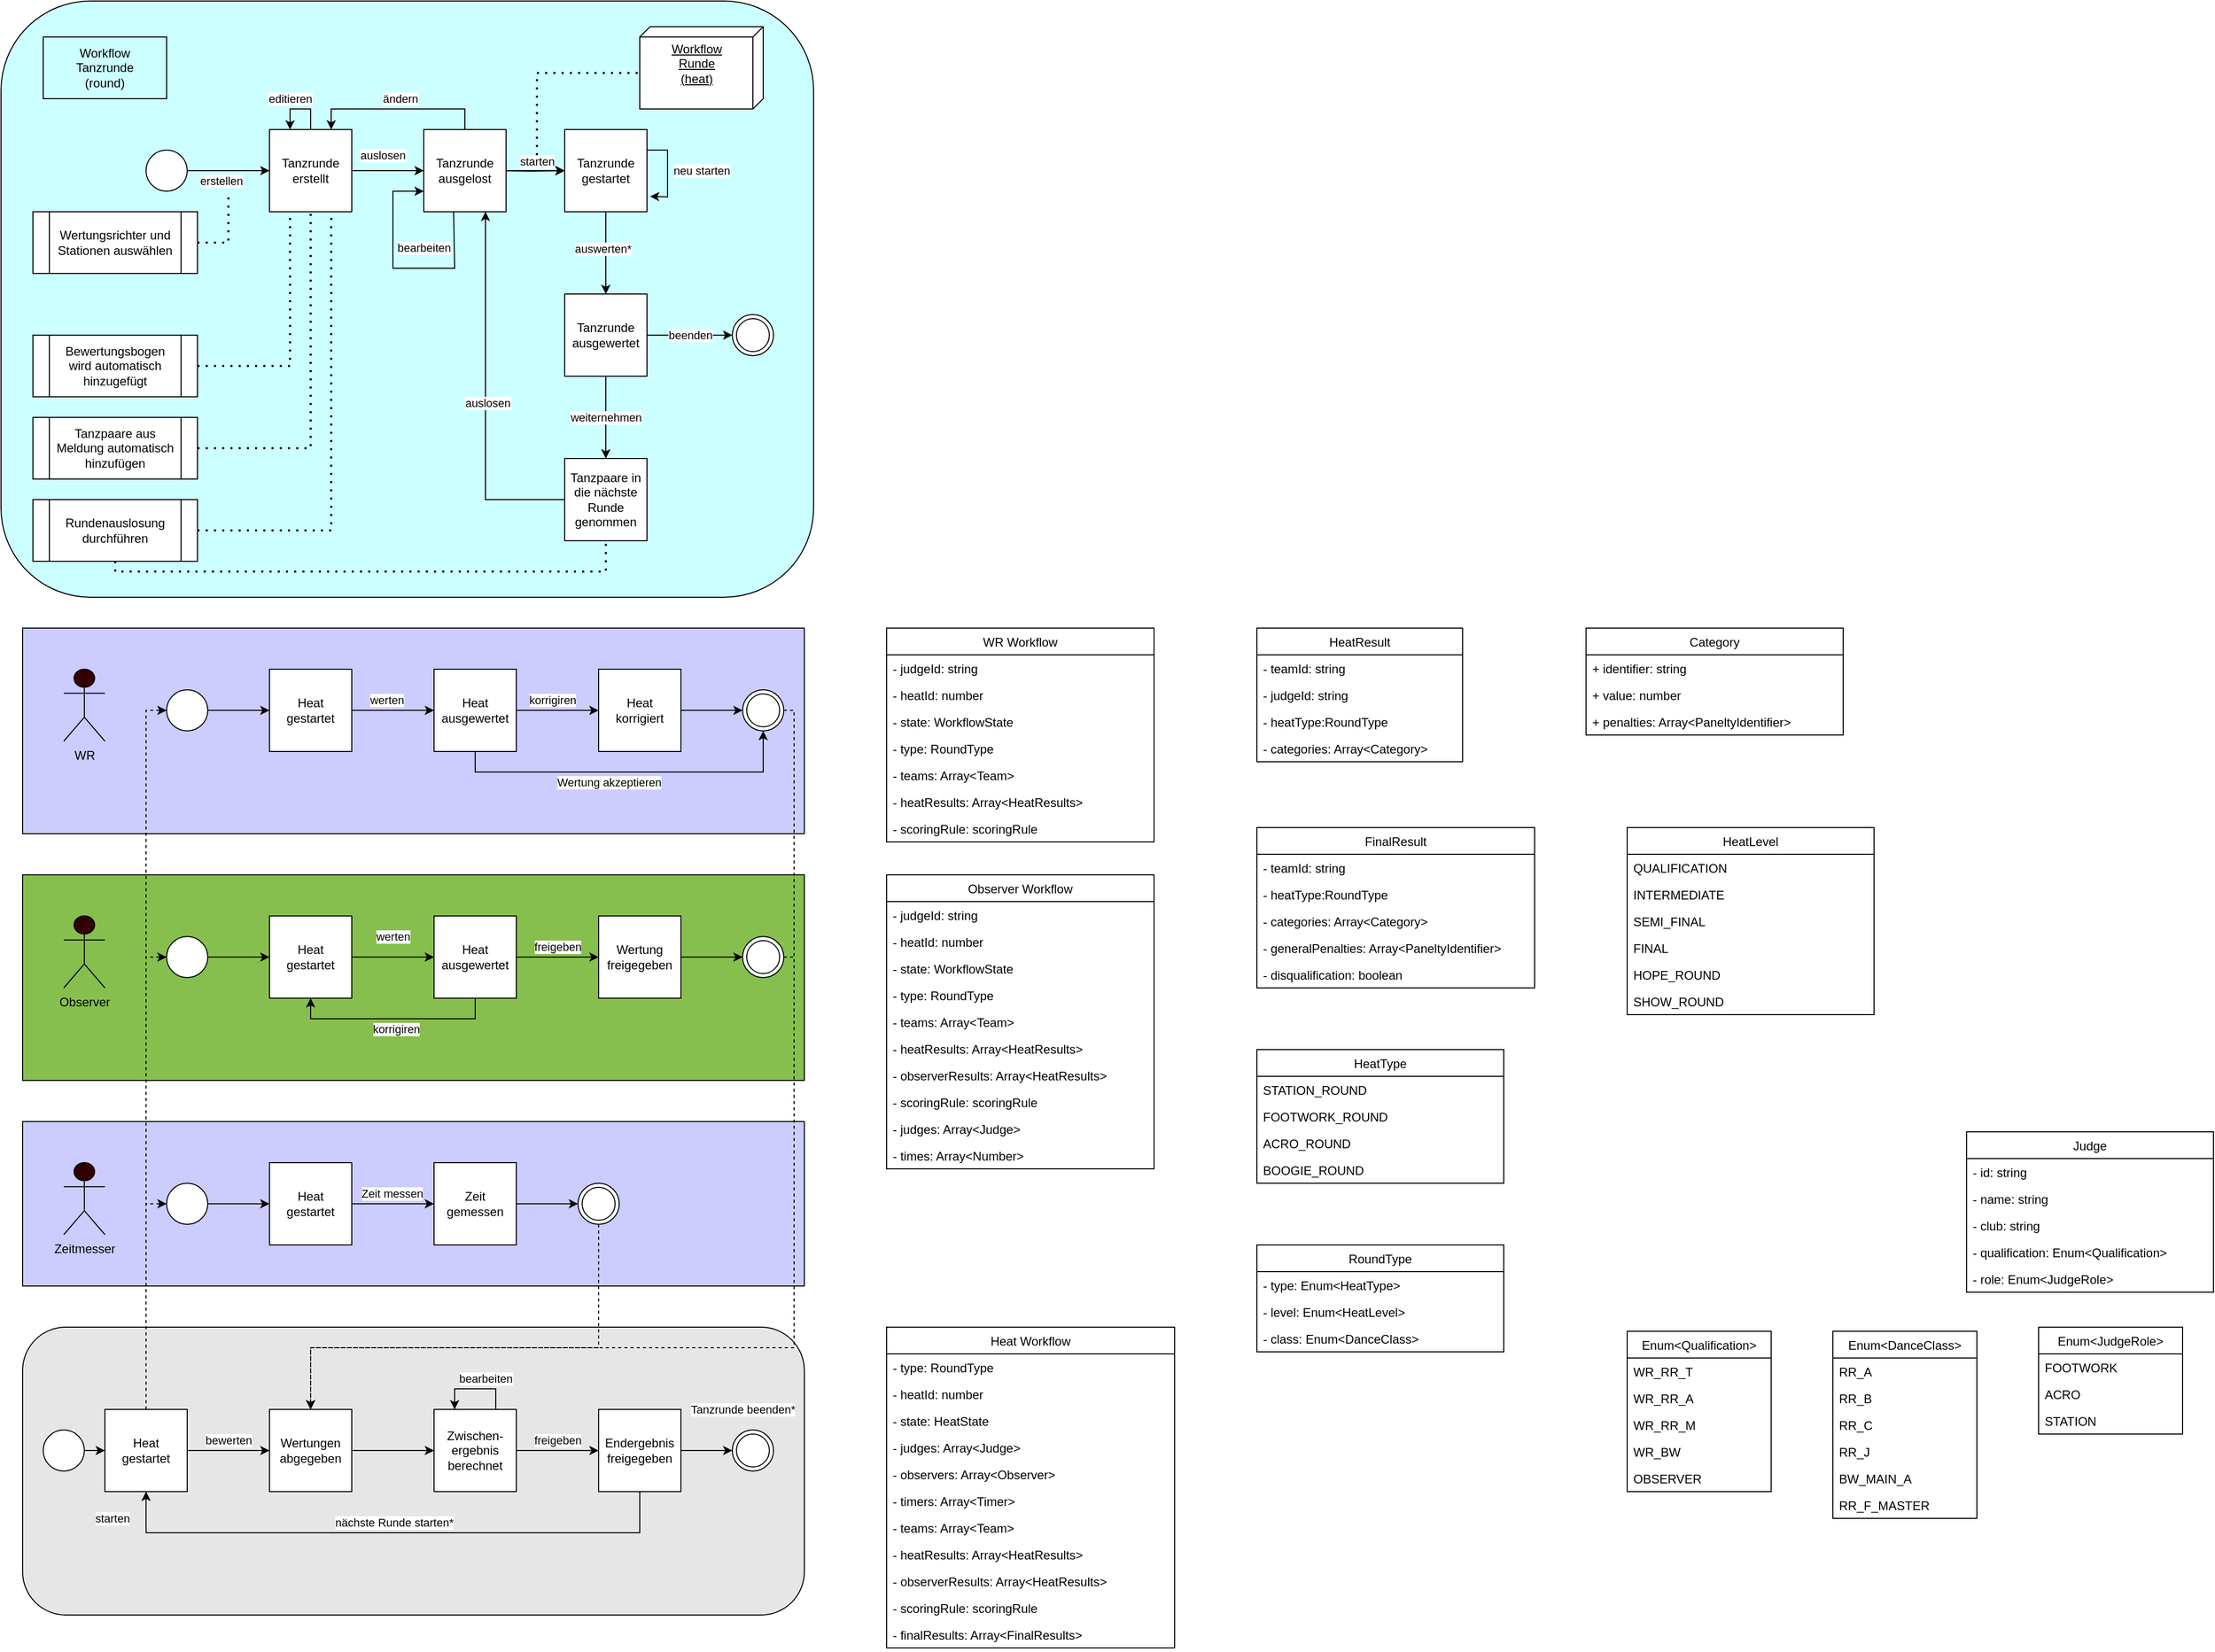 <mxfile version="19.0.3" type="device"><diagram id="tVPlvjheRqDrj0skuzkD" name="Page-1"><mxGraphModel dx="2205" dy="1013" grid="1" gridSize="10" guides="1" tooltips="1" connect="1" arrows="1" fold="1" page="1" pageScale="1" pageWidth="2336" pageHeight="1654" math="0" shadow="0"><root><mxCell id="0"/><mxCell id="1" parent="0"/><mxCell id="lDNbNi4RCRkPI3qOzOJR-1" value="" style="rounded=1;whiteSpace=wrap;html=1;fillColor=#CCFFFF;" parent="1" vertex="1"><mxGeometry x="19" y="30" width="790" height="580" as="geometry"/></mxCell><mxCell id="lDNbNi4RCRkPI3qOzOJR-5" value="" style="ellipse;shape=doubleEllipse;whiteSpace=wrap;html=1;aspect=fixed;" parent="1" vertex="1"><mxGeometry x="730" y="335" width="40" height="40" as="geometry"/></mxCell><mxCell id="lDNbNi4RCRkPI3qOzOJR-6" value="" style="ellipse;whiteSpace=wrap;html=1;aspect=fixed;" parent="1" vertex="1"><mxGeometry x="160" y="175" width="40" height="40" as="geometry"/></mxCell><mxCell id="lDNbNi4RCRkPI3qOzOJR-7" value="" style="endArrow=classic;html=1;rounded=0;exitX=1;exitY=0.5;exitDx=0;exitDy=0;entryX=0;entryY=0.5;entryDx=0;entryDy=0;" parent="1" source="lDNbNi4RCRkPI3qOzOJR-6" target="lDNbNi4RCRkPI3qOzOJR-10" edge="1"><mxGeometry width="50" height="50" relative="1" as="geometry"><mxPoint x="540" y="565" as="sourcePoint"/><mxPoint x="180" y="215" as="targetPoint"/></mxGeometry></mxCell><mxCell id="lDNbNi4RCRkPI3qOzOJR-8" value="erstellen" style="edgeLabel;html=1;align=center;verticalAlign=middle;resizable=0;points=[];fillColor=#FFD966;" parent="lDNbNi4RCRkPI3qOzOJR-7" vertex="1" connectable="0"><mxGeometry x="-0.18" relative="1" as="geometry"><mxPoint y="10" as="offset"/></mxGeometry></mxCell><mxCell id="ggQQGwu0JQ97evrcFXxv-4" style="edgeStyle=orthogonalEdgeStyle;rounded=0;orthogonalLoop=1;jettySize=auto;html=1;" parent="1" source="lDNbNi4RCRkPI3qOzOJR-10" target="ggQQGwu0JQ97evrcFXxv-2" edge="1"><mxGeometry relative="1" as="geometry"/></mxCell><mxCell id="ggQQGwu0JQ97evrcFXxv-6" value="auslosen" style="edgeLabel;html=1;align=center;verticalAlign=middle;resizable=0;points=[];" parent="ggQQGwu0JQ97evrcFXxv-4" vertex="1" connectable="0"><mxGeometry x="0.175" y="1" relative="1" as="geometry"><mxPoint x="-11" y="-14" as="offset"/></mxGeometry></mxCell><mxCell id="lDNbNi4RCRkPI3qOzOJR-10" value="Tanzrunde&lt;br&gt;erstellt" style="whiteSpace=wrap;html=1;aspect=fixed;" parent="1" vertex="1"><mxGeometry x="280" y="155" width="80" height="80" as="geometry"/></mxCell><mxCell id="lDNbNi4RCRkPI3qOzOJR-11" style="edgeStyle=orthogonalEdgeStyle;rounded=0;orthogonalLoop=1;jettySize=auto;html=1;entryX=0;entryY=0.5;entryDx=0;entryDy=0;" parent="1" target="lDNbNi4RCRkPI3qOzOJR-15" edge="1"><mxGeometry relative="1" as="geometry"><mxPoint x="500" y="195" as="sourcePoint"/></mxGeometry></mxCell><mxCell id="lDNbNi4RCRkPI3qOzOJR-12" value="starten" style="edgeLabel;html=1;align=center;verticalAlign=middle;resizable=0;points=[];" parent="lDNbNi4RCRkPI3qOzOJR-11" vertex="1" connectable="0"><mxGeometry x="-0.05" y="1" relative="1" as="geometry"><mxPoint x="8" y="-9" as="offset"/></mxGeometry></mxCell><mxCell id="lDNbNi4RCRkPI3qOzOJR-13" style="edgeStyle=orthogonalEdgeStyle;rounded=0;orthogonalLoop=1;jettySize=auto;html=1;exitX=0.5;exitY=1;exitDx=0;exitDy=0;entryX=0.5;entryY=0;entryDx=0;entryDy=0;" parent="1" source="lDNbNi4RCRkPI3qOzOJR-15" target="lDNbNi4RCRkPI3qOzOJR-29" edge="1"><mxGeometry relative="1" as="geometry"><mxPoint x="607" y="315" as="targetPoint"/></mxGeometry></mxCell><mxCell id="lDNbNi4RCRkPI3qOzOJR-14" value="auswerten*" style="edgeLabel;html=1;align=center;verticalAlign=middle;resizable=0;points=[];" parent="lDNbNi4RCRkPI3qOzOJR-13" vertex="1" connectable="0"><mxGeometry x="-0.1" y="-3" relative="1" as="geometry"><mxPoint as="offset"/></mxGeometry></mxCell><mxCell id="lDNbNi4RCRkPI3qOzOJR-15" value="Tanzrunde&lt;br&gt;gestartet" style="whiteSpace=wrap;html=1;aspect=fixed;" parent="1" vertex="1"><mxGeometry x="567" y="155" width="80" height="80" as="geometry"/></mxCell><mxCell id="lDNbNi4RCRkPI3qOzOJR-16" value="Bewertungsbogen&lt;br&gt;wird automatisch hinzugefügt" style="shape=process;whiteSpace=wrap;html=1;backgroundOutline=1;" parent="1" vertex="1"><mxGeometry x="50" y="355" width="160" height="60" as="geometry"/></mxCell><mxCell id="lDNbNi4RCRkPI3qOzOJR-17" value="" style="endArrow=none;dashed=1;html=1;dashPattern=1 3;strokeWidth=2;rounded=0;exitX=1;exitY=0.5;exitDx=0;exitDy=0;edgeStyle=orthogonalEdgeStyle;entryX=0.25;entryY=1;entryDx=0;entryDy=0;" parent="1" source="lDNbNi4RCRkPI3qOzOJR-16" target="lDNbNi4RCRkPI3qOzOJR-10" edge="1"><mxGeometry width="50" height="50" relative="1" as="geometry"><mxPoint x="230" y="375" as="sourcePoint"/><mxPoint x="490" y="265" as="targetPoint"/></mxGeometry></mxCell><mxCell id="lDNbNi4RCRkPI3qOzOJR-18" value="Tanzpaare aus Meldung automatisch hinzufügen" style="shape=process;whiteSpace=wrap;html=1;backgroundOutline=1;" parent="1" vertex="1"><mxGeometry x="50" y="435" width="160" height="60" as="geometry"/></mxCell><mxCell id="lDNbNi4RCRkPI3qOzOJR-19" value="" style="endArrow=none;dashed=1;html=1;dashPattern=1 3;strokeWidth=2;rounded=0;exitX=1;exitY=0.5;exitDx=0;exitDy=0;edgeStyle=orthogonalEdgeStyle;entryX=0.5;entryY=1;entryDx=0;entryDy=0;" parent="1" source="lDNbNi4RCRkPI3qOzOJR-18" target="lDNbNi4RCRkPI3qOzOJR-10" edge="1"><mxGeometry width="50" height="50" relative="1" as="geometry"><mxPoint x="210" y="395" as="sourcePoint"/><mxPoint x="280" y="235" as="targetPoint"/></mxGeometry></mxCell><mxCell id="lDNbNi4RCRkPI3qOzOJR-20" value="Wertungsrichter und Stationen auswählen" style="shape=process;whiteSpace=wrap;html=1;backgroundOutline=1;" parent="1" vertex="1"><mxGeometry x="50" y="235" width="160" height="60" as="geometry"/></mxCell><mxCell id="lDNbNi4RCRkPI3qOzOJR-21" value="" style="endArrow=none;dashed=1;html=1;dashPattern=1 3;strokeWidth=2;rounded=0;exitX=1;exitY=0.5;exitDx=0;exitDy=0;edgeStyle=orthogonalEdgeStyle;" parent="1" source="lDNbNi4RCRkPI3qOzOJR-20" edge="1"><mxGeometry width="50" height="50" relative="1" as="geometry"><mxPoint x="230" y="275" as="sourcePoint"/><mxPoint x="240" y="215" as="targetPoint"/><Array as="points"><mxPoint x="240" y="265"/><mxPoint x="240" y="215"/></Array></mxGeometry></mxCell><mxCell id="lDNbNi4RCRkPI3qOzOJR-22" value="Rundenauslosung durchführen" style="shape=process;whiteSpace=wrap;html=1;backgroundOutline=1;" parent="1" vertex="1"><mxGeometry x="50" y="515" width="160" height="60" as="geometry"/></mxCell><mxCell id="lDNbNi4RCRkPI3qOzOJR-23" value="" style="endArrow=none;dashed=1;html=1;dashPattern=1 3;strokeWidth=2;rounded=0;exitX=1;exitY=0.5;exitDx=0;exitDy=0;edgeStyle=orthogonalEdgeStyle;entryX=0.75;entryY=1;entryDx=0;entryDy=0;" parent="1" source="lDNbNi4RCRkPI3qOzOJR-22" target="lDNbNi4RCRkPI3qOzOJR-10" edge="1"><mxGeometry width="50" height="50" relative="1" as="geometry"><mxPoint x="230" y="545" as="sourcePoint"/><mxPoint x="490" y="315" as="targetPoint"/></mxGeometry></mxCell><mxCell id="lDNbNi4RCRkPI3qOzOJR-26" value="Workflow&lt;br&gt;Runde&lt;br&gt;(heat)" style="verticalAlign=top;align=center;spacingTop=8;spacingLeft=2;spacingRight=12;shape=cube;size=10;direction=south;fontStyle=4;html=1;" parent="1" vertex="1"><mxGeometry x="640" y="55" width="120" height="80" as="geometry"/></mxCell><mxCell id="lDNbNi4RCRkPI3qOzOJR-27" value="weiternehmen" style="edgeStyle=orthogonalEdgeStyle;rounded=0;orthogonalLoop=1;jettySize=auto;html=1;exitX=0.5;exitY=1;exitDx=0;exitDy=0;entryX=0.5;entryY=0;entryDx=0;entryDy=0;" parent="1" source="lDNbNi4RCRkPI3qOzOJR-29" target="lDNbNi4RCRkPI3qOzOJR-33" edge="1"><mxGeometry relative="1" as="geometry"/></mxCell><mxCell id="lDNbNi4RCRkPI3qOzOJR-28" value="beenden" style="edgeStyle=orthogonalEdgeStyle;rounded=0;orthogonalLoop=1;jettySize=auto;html=1;entryX=0;entryY=0.5;entryDx=0;entryDy=0;" parent="1" source="lDNbNi4RCRkPI3qOzOJR-29" target="lDNbNi4RCRkPI3qOzOJR-5" edge="1"><mxGeometry relative="1" as="geometry"/></mxCell><mxCell id="lDNbNi4RCRkPI3qOzOJR-29" value="Tanzrunde&lt;br&gt;ausgewertet" style="whiteSpace=wrap;html=1;aspect=fixed;" parent="1" vertex="1"><mxGeometry x="567" y="315" width="80" height="80" as="geometry"/></mxCell><mxCell id="lDNbNi4RCRkPI3qOzOJR-30" value="" style="endArrow=none;dashed=1;html=1;dashPattern=1 3;strokeWidth=2;rounded=0;edgeStyle=orthogonalEdgeStyle;entryX=0;entryY=0;entryDx=45;entryDy=120;entryPerimeter=0;" parent="1" target="lDNbNi4RCRkPI3qOzOJR-26" edge="1"><mxGeometry width="50" height="50" relative="1" as="geometry"><mxPoint x="540" y="180" as="sourcePoint"/><mxPoint x="767" y="120" as="targetPoint"/><Array as="points"><mxPoint x="540" y="100"/></Array></mxGeometry></mxCell><mxCell id="lDNbNi4RCRkPI3qOzOJR-31" style="edgeStyle=orthogonalEdgeStyle;rounded=0;orthogonalLoop=1;jettySize=auto;html=1;entryX=0.75;entryY=1;entryDx=0;entryDy=0;" parent="1" source="lDNbNi4RCRkPI3qOzOJR-33" target="ggQQGwu0JQ97evrcFXxv-2" edge="1"><mxGeometry relative="1" as="geometry"><mxPoint x="887" y="195" as="targetPoint"/><Array as="points"><mxPoint x="490" y="515"/></Array></mxGeometry></mxCell><mxCell id="lDNbNi4RCRkPI3qOzOJR-32" value="auslosen" style="edgeLabel;html=1;align=center;verticalAlign=middle;resizable=0;points=[];" parent="lDNbNi4RCRkPI3qOzOJR-31" vertex="1" connectable="0"><mxGeometry x="-0.04" y="-2" relative="1" as="geometry"><mxPoint as="offset"/></mxGeometry></mxCell><mxCell id="lDNbNi4RCRkPI3qOzOJR-33" value="Tanzpaare in die nächste Runde genommen" style="whiteSpace=wrap;html=1;aspect=fixed;" parent="1" vertex="1"><mxGeometry x="567" y="475" width="80" height="80" as="geometry"/></mxCell><mxCell id="lDNbNi4RCRkPI3qOzOJR-34" value="" style="endArrow=none;dashed=1;html=1;dashPattern=1 3;strokeWidth=2;rounded=0;exitX=0.5;exitY=1;exitDx=0;exitDy=0;edgeStyle=orthogonalEdgeStyle;entryX=0.5;entryY=1;entryDx=0;entryDy=0;" parent="1" source="lDNbNi4RCRkPI3qOzOJR-22" target="lDNbNi4RCRkPI3qOzOJR-33" edge="1"><mxGeometry width="50" height="50" relative="1" as="geometry"><mxPoint x="210" y="555" as="sourcePoint"/><mxPoint x="350" y="245" as="targetPoint"/></mxGeometry></mxCell><mxCell id="lDNbNi4RCRkPI3qOzOJR-38" value="Workflow&lt;br&gt;Tanzrunde&lt;br&gt;(round)" style="rounded=0;whiteSpace=wrap;html=1;fillColor=#CCFFFF;" parent="1" vertex="1"><mxGeometry x="60" y="65" width="120" height="60" as="geometry"/></mxCell><mxCell id="ggQQGwu0JQ97evrcFXxv-3" value="" style="edgeStyle=orthogonalEdgeStyle;rounded=0;orthogonalLoop=1;jettySize=auto;html=1;exitX=1;exitY=0.5;exitDx=0;exitDy=0;" parent="1" source="ggQQGwu0JQ97evrcFXxv-2" target="lDNbNi4RCRkPI3qOzOJR-15" edge="1"><mxGeometry relative="1" as="geometry"/></mxCell><mxCell id="ggQQGwu0JQ97evrcFXxv-5" value="" style="edgeStyle=orthogonalEdgeStyle;rounded=0;orthogonalLoop=1;jettySize=auto;html=1;" parent="1" source="ggQQGwu0JQ97evrcFXxv-2" target="lDNbNi4RCRkPI3qOzOJR-15" edge="1"><mxGeometry relative="1" as="geometry"/></mxCell><mxCell id="ggQQGwu0JQ97evrcFXxv-11" style="edgeStyle=orthogonalEdgeStyle;rounded=0;orthogonalLoop=1;jettySize=auto;html=1;entryX=0.75;entryY=0;entryDx=0;entryDy=0;exitX=0.5;exitY=0;exitDx=0;exitDy=0;" parent="1" source="ggQQGwu0JQ97evrcFXxv-2" target="lDNbNi4RCRkPI3qOzOJR-10" edge="1"><mxGeometry relative="1" as="geometry"><Array as="points"><mxPoint x="470" y="135"/><mxPoint x="340" y="135"/></Array></mxGeometry></mxCell><mxCell id="ggQQGwu0JQ97evrcFXxv-12" value="ändern" style="edgeLabel;html=1;align=center;verticalAlign=middle;resizable=0;points=[];" parent="ggQQGwu0JQ97evrcFXxv-11" vertex="1" connectable="0"><mxGeometry x="-0.284" y="2" relative="1" as="geometry"><mxPoint x="-22" y="-12" as="offset"/></mxGeometry></mxCell><mxCell id="ggQQGwu0JQ97evrcFXxv-2" value="Tanzrunde&lt;br&gt;ausgelost" style="whiteSpace=wrap;html=1;aspect=fixed;" parent="1" vertex="1"><mxGeometry x="430" y="155" width="80" height="80" as="geometry"/></mxCell><mxCell id="ggQQGwu0JQ97evrcFXxv-9" style="edgeStyle=orthogonalEdgeStyle;rounded=0;orthogonalLoop=1;jettySize=auto;html=1;entryX=0;entryY=0.75;entryDx=0;entryDy=0;exitX=0.363;exitY=1;exitDx=0;exitDy=0;exitPerimeter=0;" parent="1" source="ggQQGwu0JQ97evrcFXxv-2" target="ggQQGwu0JQ97evrcFXxv-2" edge="1"><mxGeometry relative="1" as="geometry"><Array as="points"><mxPoint x="460" y="290"/><mxPoint x="400" y="290"/><mxPoint x="400" y="215"/></Array></mxGeometry></mxCell><mxCell id="ggQQGwu0JQ97evrcFXxv-10" value="bearbeiten" style="edgeLabel;html=1;align=center;verticalAlign=middle;resizable=0;points=[];" parent="ggQQGwu0JQ97evrcFXxv-9" vertex="1" connectable="0"><mxGeometry x="0.044" y="-1" relative="1" as="geometry"><mxPoint x="29" y="-19" as="offset"/></mxGeometry></mxCell><mxCell id="ggQQGwu0JQ97evrcFXxv-13" style="edgeStyle=orthogonalEdgeStyle;rounded=0;orthogonalLoop=1;jettySize=auto;html=1;entryX=0.25;entryY=0;entryDx=0;entryDy=0;" parent="1" source="lDNbNi4RCRkPI3qOzOJR-10" target="lDNbNi4RCRkPI3qOzOJR-10" edge="1"><mxGeometry relative="1" as="geometry"><Array as="points"><mxPoint x="320" y="135"/><mxPoint x="300" y="135"/></Array></mxGeometry></mxCell><mxCell id="ggQQGwu0JQ97evrcFXxv-14" value="editieren" style="edgeLabel;html=1;align=center;verticalAlign=middle;resizable=0;points=[];" parent="ggQQGwu0JQ97evrcFXxv-13" vertex="1" connectable="0"><mxGeometry x="0.167" relative="1" as="geometry"><mxPoint x="-5" y="-10" as="offset"/></mxGeometry></mxCell><mxCell id="ggQQGwu0JQ97evrcFXxv-15" style="edgeStyle=orthogonalEdgeStyle;rounded=0;orthogonalLoop=1;jettySize=auto;html=1;elbow=horizontal;exitX=1;exitY=0.25;exitDx=0;exitDy=0;" parent="1" source="lDNbNi4RCRkPI3qOzOJR-15" edge="1"><mxGeometry relative="1" as="geometry"><mxPoint x="650" y="220" as="targetPoint"/></mxGeometry></mxCell><mxCell id="ggQQGwu0JQ97evrcFXxv-16" value="neu starten" style="edgeLabel;html=1;align=center;verticalAlign=middle;resizable=0;points=[];" parent="ggQQGwu0JQ97evrcFXxv-15" vertex="1" connectable="0"><mxGeometry x="-0.146" relative="1" as="geometry"><mxPoint x="33" y="5" as="offset"/></mxGeometry></mxCell><mxCell id="vbpS4QcYpXokTbBQQOfH-1" value="" style="rounded=0;whiteSpace=wrap;html=1;fillColor=#86BF4D;" parent="1" vertex="1"><mxGeometry x="40" y="880" width="760" height="200" as="geometry"/></mxCell><mxCell id="vbpS4QcYpXokTbBQQOfH-2" value="" style="rounded=1;whiteSpace=wrap;html=1;fillColor=#E6E6E6;" parent="1" vertex="1"><mxGeometry x="40" y="1320" width="760" height="280" as="geometry"/></mxCell><mxCell id="vbpS4QcYpXokTbBQQOfH-3" value="" style="rounded=0;whiteSpace=wrap;html=1;fillColor=#CCCCFF;" parent="1" vertex="1"><mxGeometry x="40" y="1120" width="760" height="160" as="geometry"/></mxCell><mxCell id="vbpS4QcYpXokTbBQQOfH-4" value="" style="rounded=0;whiteSpace=wrap;html=1;fillColor=#CCCCFF;" parent="1" vertex="1"><mxGeometry x="40" y="640" width="760" height="200" as="geometry"/></mxCell><mxCell id="vbpS4QcYpXokTbBQQOfH-5" style="edgeStyle=orthogonalEdgeStyle;rounded=0;orthogonalLoop=1;jettySize=auto;html=1;" parent="1" source="vbpS4QcYpXokTbBQQOfH-6" target="vbpS4QcYpXokTbBQQOfH-9" edge="1"><mxGeometry relative="1" as="geometry"/></mxCell><mxCell id="9A0CaMNDu3dFrpjvADLg-1" value="werten" style="edgeLabel;html=1;align=center;verticalAlign=middle;resizable=0;points=[];" parent="vbpS4QcYpXokTbBQQOfH-5" vertex="1" connectable="0"><mxGeometry x="-0.15" y="1" relative="1" as="geometry"><mxPoint y="-9" as="offset"/></mxGeometry></mxCell><mxCell id="vbpS4QcYpXokTbBQQOfH-6" value="Heat&lt;br&gt;gestartet" style="whiteSpace=wrap;html=1;aspect=fixed;" parent="1" vertex="1"><mxGeometry x="280" y="680" width="80" height="80" as="geometry"/></mxCell><mxCell id="vbpS4QcYpXokTbBQQOfH-7" style="edgeStyle=orthogonalEdgeStyle;rounded=0;orthogonalLoop=1;jettySize=auto;html=1;" parent="1" source="vbpS4QcYpXokTbBQQOfH-9" target="vbpS4QcYpXokTbBQQOfH-13" edge="1"><mxGeometry relative="1" as="geometry"/></mxCell><mxCell id="9A0CaMNDu3dFrpjvADLg-2" value="korrigiren" style="edgeLabel;html=1;align=center;verticalAlign=middle;resizable=0;points=[];" parent="vbpS4QcYpXokTbBQQOfH-7" vertex="1" connectable="0"><mxGeometry x="-0.125" y="-1" relative="1" as="geometry"><mxPoint y="-11" as="offset"/></mxGeometry></mxCell><mxCell id="vbpS4QcYpXokTbBQQOfH-8" style="edgeStyle=orthogonalEdgeStyle;rounded=0;orthogonalLoop=1;jettySize=auto;html=1;entryX=0.5;entryY=1;entryDx=0;entryDy=0;exitX=0.5;exitY=1;exitDx=0;exitDy=0;" parent="1" source="vbpS4QcYpXokTbBQQOfH-9" target="vbpS4QcYpXokTbBQQOfH-15" edge="1"><mxGeometry relative="1" as="geometry"><Array as="points"><mxPoint x="480" y="780"/><mxPoint x="760" y="780"/></Array></mxGeometry></mxCell><mxCell id="9A0CaMNDu3dFrpjvADLg-3" value="Wertung akzeptieren" style="edgeLabel;html=1;align=center;verticalAlign=middle;resizable=0;points=[];" parent="vbpS4QcYpXokTbBQQOfH-8" vertex="1" connectable="0"><mxGeometry x="-0.153" y="3" relative="1" as="geometry"><mxPoint x="6" y="13" as="offset"/></mxGeometry></mxCell><mxCell id="vbpS4QcYpXokTbBQQOfH-9" value="Heat&lt;br&gt;ausgewertet" style="whiteSpace=wrap;html=1;aspect=fixed;" parent="1" vertex="1"><mxGeometry x="440" y="680" width="80" height="80" as="geometry"/></mxCell><mxCell id="vbpS4QcYpXokTbBQQOfH-10" style="edgeStyle=orthogonalEdgeStyle;rounded=0;orthogonalLoop=1;jettySize=auto;html=1;entryX=0;entryY=0.5;entryDx=0;entryDy=0;" parent="1" source="vbpS4QcYpXokTbBQQOfH-11" target="vbpS4QcYpXokTbBQQOfH-6" edge="1"><mxGeometry relative="1" as="geometry"/></mxCell><mxCell id="vbpS4QcYpXokTbBQQOfH-11" value="" style="ellipse;whiteSpace=wrap;html=1;aspect=fixed;" parent="1" vertex="1"><mxGeometry x="180" y="700" width="40" height="40" as="geometry"/></mxCell><mxCell id="vbpS4QcYpXokTbBQQOfH-12" style="edgeStyle=orthogonalEdgeStyle;rounded=0;orthogonalLoop=1;jettySize=auto;html=1;entryX=0;entryY=0.5;entryDx=0;entryDy=0;" parent="1" source="vbpS4QcYpXokTbBQQOfH-13" target="vbpS4QcYpXokTbBQQOfH-15" edge="1"><mxGeometry relative="1" as="geometry"/></mxCell><mxCell id="vbpS4QcYpXokTbBQQOfH-13" value="Heat&lt;br&gt;korrigiert" style="whiteSpace=wrap;html=1;aspect=fixed;" parent="1" vertex="1"><mxGeometry x="600" y="680" width="80" height="80" as="geometry"/></mxCell><mxCell id="vbpS4QcYpXokTbBQQOfH-14" style="edgeStyle=orthogonalEdgeStyle;rounded=0;orthogonalLoop=1;jettySize=auto;html=1;entryX=0.5;entryY=0;entryDx=0;entryDy=0;dashed=1;" parent="1" source="vbpS4QcYpXokTbBQQOfH-15" target="vbpS4QcYpXokTbBQQOfH-45" edge="1"><mxGeometry relative="1" as="geometry"><Array as="points"><mxPoint x="790" y="720"/><mxPoint x="790" y="1340"/><mxPoint x="320" y="1340"/></Array></mxGeometry></mxCell><mxCell id="vbpS4QcYpXokTbBQQOfH-15" value="" style="ellipse;shape=doubleEllipse;whiteSpace=wrap;html=1;aspect=fixed;" parent="1" vertex="1"><mxGeometry x="740" y="700" width="40" height="40" as="geometry"/></mxCell><mxCell id="vbpS4QcYpXokTbBQQOfH-16" style="edgeStyle=orthogonalEdgeStyle;rounded=0;orthogonalLoop=1;jettySize=auto;html=1;entryX=0;entryY=0.5;entryDx=0;entryDy=0;" parent="1" source="vbpS4QcYpXokTbBQQOfH-17" target="vbpS4QcYpXokTbBQQOfH-22" edge="1"><mxGeometry relative="1" as="geometry"/></mxCell><mxCell id="9A0CaMNDu3dFrpjvADLg-4" value="werten" style="edgeLabel;html=1;align=center;verticalAlign=middle;resizable=0;points=[];" parent="vbpS4QcYpXokTbBQQOfH-16" vertex="1" connectable="0"><mxGeometry x="-0.225" y="2" relative="1" as="geometry"><mxPoint x="9" y="-18" as="offset"/></mxGeometry></mxCell><mxCell id="vbpS4QcYpXokTbBQQOfH-17" value="Heat&lt;br&gt;gestartet" style="whiteSpace=wrap;html=1;aspect=fixed;" parent="1" vertex="1"><mxGeometry x="280" y="920" width="80" height="80" as="geometry"/></mxCell><mxCell id="vbpS4QcYpXokTbBQQOfH-18" style="edgeStyle=orthogonalEdgeStyle;rounded=0;orthogonalLoop=1;jettySize=auto;html=1;entryX=0;entryY=0.5;entryDx=0;entryDy=0;" parent="1" source="vbpS4QcYpXokTbBQQOfH-19" target="vbpS4QcYpXokTbBQQOfH-17" edge="1"><mxGeometry relative="1" as="geometry"/></mxCell><mxCell id="vbpS4QcYpXokTbBQQOfH-19" value="" style="ellipse;whiteSpace=wrap;html=1;aspect=fixed;" parent="1" vertex="1"><mxGeometry x="180" y="940" width="40" height="40" as="geometry"/></mxCell><mxCell id="vbpS4QcYpXokTbBQQOfH-20" style="edgeStyle=orthogonalEdgeStyle;rounded=0;orthogonalLoop=1;jettySize=auto;html=1;" parent="1" source="vbpS4QcYpXokTbBQQOfH-22" target="vbpS4QcYpXokTbBQQOfH-24" edge="1"><mxGeometry relative="1" as="geometry"/></mxCell><mxCell id="9A0CaMNDu3dFrpjvADLg-7" value="freigeben" style="edgeLabel;html=1;align=center;verticalAlign=middle;resizable=0;points=[];" parent="vbpS4QcYpXokTbBQQOfH-20" vertex="1" connectable="0"><mxGeometry x="-0.325" y="3" relative="1" as="geometry"><mxPoint x="13" y="-7" as="offset"/></mxGeometry></mxCell><mxCell id="vbpS4QcYpXokTbBQQOfH-21" style="edgeStyle=orthogonalEdgeStyle;rounded=0;orthogonalLoop=1;jettySize=auto;html=1;entryX=0.5;entryY=1;entryDx=0;entryDy=0;exitX=0.5;exitY=1;exitDx=0;exitDy=0;" parent="1" source="vbpS4QcYpXokTbBQQOfH-22" target="vbpS4QcYpXokTbBQQOfH-17" edge="1"><mxGeometry relative="1" as="geometry"/></mxCell><mxCell id="9A0CaMNDu3dFrpjvADLg-5" value="korrigiren" style="edgeLabel;html=1;align=center;verticalAlign=middle;resizable=0;points=[];" parent="vbpS4QcYpXokTbBQQOfH-21" vertex="1" connectable="0"><mxGeometry x="-0.03" y="1" relative="1" as="geometry"><mxPoint y="9" as="offset"/></mxGeometry></mxCell><mxCell id="vbpS4QcYpXokTbBQQOfH-22" value="Heat&lt;br&gt;ausgewertet" style="whiteSpace=wrap;html=1;aspect=fixed;" parent="1" vertex="1"><mxGeometry x="440" y="920" width="80" height="80" as="geometry"/></mxCell><mxCell id="vbpS4QcYpXokTbBQQOfH-23" style="edgeStyle=orthogonalEdgeStyle;rounded=0;orthogonalLoop=1;jettySize=auto;html=1;entryX=0;entryY=0.5;entryDx=0;entryDy=0;" parent="1" source="vbpS4QcYpXokTbBQQOfH-24" target="vbpS4QcYpXokTbBQQOfH-26" edge="1"><mxGeometry relative="1" as="geometry"/></mxCell><mxCell id="vbpS4QcYpXokTbBQQOfH-24" value="Wertung&lt;br&gt;freigegeben" style="whiteSpace=wrap;html=1;aspect=fixed;" parent="1" vertex="1"><mxGeometry x="600" y="920" width="80" height="80" as="geometry"/></mxCell><mxCell id="vbpS4QcYpXokTbBQQOfH-25" style="edgeStyle=orthogonalEdgeStyle;rounded=0;orthogonalLoop=1;jettySize=auto;html=1;entryX=0.5;entryY=0;entryDx=0;entryDy=0;dashed=1;" parent="1" source="vbpS4QcYpXokTbBQQOfH-26" target="vbpS4QcYpXokTbBQQOfH-45" edge="1"><mxGeometry relative="1" as="geometry"><Array as="points"><mxPoint x="790" y="960"/><mxPoint x="790" y="1340"/><mxPoint x="320" y="1340"/></Array></mxGeometry></mxCell><mxCell id="vbpS4QcYpXokTbBQQOfH-26" value="" style="ellipse;shape=doubleEllipse;whiteSpace=wrap;html=1;aspect=fixed;" parent="1" vertex="1"><mxGeometry x="740" y="940" width="40" height="40" as="geometry"/></mxCell><mxCell id="vbpS4QcYpXokTbBQQOfH-27" style="edgeStyle=orthogonalEdgeStyle;rounded=0;orthogonalLoop=1;jettySize=auto;html=1;entryX=0;entryY=0.5;entryDx=0;entryDy=0;" parent="1" source="vbpS4QcYpXokTbBQQOfH-28" target="vbpS4QcYpXokTbBQQOfH-30" edge="1"><mxGeometry relative="1" as="geometry"/></mxCell><mxCell id="vbpS4QcYpXokTbBQQOfH-28" value="" style="ellipse;whiteSpace=wrap;html=1;aspect=fixed;" parent="1" vertex="1"><mxGeometry x="180" y="1180" width="40" height="40" as="geometry"/></mxCell><mxCell id="vbpS4QcYpXokTbBQQOfH-29" style="edgeStyle=orthogonalEdgeStyle;rounded=0;orthogonalLoop=1;jettySize=auto;html=1;entryX=0;entryY=0.5;entryDx=0;entryDy=0;" parent="1" source="vbpS4QcYpXokTbBQQOfH-30" target="vbpS4QcYpXokTbBQQOfH-32" edge="1"><mxGeometry relative="1" as="geometry"/></mxCell><mxCell id="9A0CaMNDu3dFrpjvADLg-6" value="Zeit messen" style="edgeLabel;html=1;align=center;verticalAlign=middle;resizable=0;points=[];" parent="vbpS4QcYpXokTbBQQOfH-29" vertex="1" connectable="0"><mxGeometry x="-0.025" y="1" relative="1" as="geometry"><mxPoint y="-9" as="offset"/></mxGeometry></mxCell><mxCell id="vbpS4QcYpXokTbBQQOfH-30" value="Heat&lt;br&gt;gestartet" style="whiteSpace=wrap;html=1;aspect=fixed;" parent="1" vertex="1"><mxGeometry x="280" y="1160" width="80" height="80" as="geometry"/></mxCell><mxCell id="vbpS4QcYpXokTbBQQOfH-31" style="edgeStyle=orthogonalEdgeStyle;rounded=0;orthogonalLoop=1;jettySize=auto;html=1;entryX=0;entryY=0.5;entryDx=0;entryDy=0;" parent="1" source="vbpS4QcYpXokTbBQQOfH-32" target="vbpS4QcYpXokTbBQQOfH-34" edge="1"><mxGeometry relative="1" as="geometry"/></mxCell><mxCell id="vbpS4QcYpXokTbBQQOfH-32" value="Zeit&lt;br&gt;gemessen" style="whiteSpace=wrap;html=1;aspect=fixed;" parent="1" vertex="1"><mxGeometry x="440" y="1160" width="80" height="80" as="geometry"/></mxCell><mxCell id="vbpS4QcYpXokTbBQQOfH-33" style="edgeStyle=orthogonalEdgeStyle;rounded=0;orthogonalLoop=1;jettySize=auto;html=1;entryX=0.5;entryY=0;entryDx=0;entryDy=0;dashed=1;" parent="1" source="vbpS4QcYpXokTbBQQOfH-34" target="vbpS4QcYpXokTbBQQOfH-45" edge="1"><mxGeometry relative="1" as="geometry"><Array as="points"><mxPoint x="600" y="1340"/><mxPoint x="320" y="1340"/></Array></mxGeometry></mxCell><mxCell id="vbpS4QcYpXokTbBQQOfH-34" value="" style="ellipse;shape=doubleEllipse;whiteSpace=wrap;html=1;aspect=fixed;" parent="1" vertex="1"><mxGeometry x="580" y="1180" width="40" height="40" as="geometry"/></mxCell><mxCell id="vbpS4QcYpXokTbBQQOfH-35" style="edgeStyle=orthogonalEdgeStyle;rounded=0;orthogonalLoop=1;jettySize=auto;html=1;entryX=0;entryY=0.5;entryDx=0;entryDy=0;" parent="1" source="vbpS4QcYpXokTbBQQOfH-37" target="vbpS4QcYpXokTbBQQOfH-43" edge="1"><mxGeometry relative="1" as="geometry"><Array as="points"><mxPoint x="100" y="1450"/></Array></mxGeometry></mxCell><mxCell id="vbpS4QcYpXokTbBQQOfH-36" value="starten" style="edgeLabel;html=1;align=center;verticalAlign=middle;resizable=0;points=[];" parent="vbpS4QcYpXokTbBQQOfH-35" vertex="1" connectable="0"><mxGeometry x="-0.075" y="-3" relative="1" as="geometry"><mxPoint x="17" y="63" as="offset"/></mxGeometry></mxCell><mxCell id="vbpS4QcYpXokTbBQQOfH-37" value="" style="ellipse;whiteSpace=wrap;html=1;aspect=fixed;" parent="1" vertex="1"><mxGeometry x="60" y="1420" width="40" height="40" as="geometry"/></mxCell><mxCell id="vbpS4QcYpXokTbBQQOfH-38" style="edgeStyle=orthogonalEdgeStyle;rounded=0;orthogonalLoop=1;jettySize=auto;html=1;entryX=0;entryY=0.5;entryDx=0;entryDy=0;" parent="1" source="vbpS4QcYpXokTbBQQOfH-43" target="vbpS4QcYpXokTbBQQOfH-45" edge="1"><mxGeometry relative="1" as="geometry"/></mxCell><mxCell id="vbpS4QcYpXokTbBQQOfH-39" value="bewerten" style="edgeLabel;html=1;align=center;verticalAlign=middle;resizable=0;points=[];" parent="vbpS4QcYpXokTbBQQOfH-38" vertex="1" connectable="0"><mxGeometry x="0.125" y="-3" relative="1" as="geometry"><mxPoint x="-5" y="-13" as="offset"/></mxGeometry></mxCell><mxCell id="vbpS4QcYpXokTbBQQOfH-40" style="edgeStyle=orthogonalEdgeStyle;rounded=0;orthogonalLoop=1;jettySize=auto;html=1;entryX=0;entryY=0.5;entryDx=0;entryDy=0;dashed=1;" parent="1" source="vbpS4QcYpXokTbBQQOfH-43" target="vbpS4QcYpXokTbBQQOfH-28" edge="1"><mxGeometry relative="1" as="geometry"/></mxCell><mxCell id="vbpS4QcYpXokTbBQQOfH-41" style="edgeStyle=orthogonalEdgeStyle;rounded=0;orthogonalLoop=1;jettySize=auto;html=1;entryX=0;entryY=0.5;entryDx=0;entryDy=0;dashed=1;" parent="1" source="vbpS4QcYpXokTbBQQOfH-43" target="vbpS4QcYpXokTbBQQOfH-19" edge="1"><mxGeometry relative="1" as="geometry"/></mxCell><mxCell id="vbpS4QcYpXokTbBQQOfH-42" style="edgeStyle=orthogonalEdgeStyle;rounded=0;orthogonalLoop=1;jettySize=auto;html=1;entryX=0;entryY=0.5;entryDx=0;entryDy=0;dashed=1;" parent="1" source="vbpS4QcYpXokTbBQQOfH-43" target="vbpS4QcYpXokTbBQQOfH-11" edge="1"><mxGeometry relative="1" as="geometry"/></mxCell><mxCell id="vbpS4QcYpXokTbBQQOfH-43" value="Heat&lt;br&gt;gestartet" style="whiteSpace=wrap;html=1;aspect=fixed;" parent="1" vertex="1"><mxGeometry x="120" y="1400" width="80" height="80" as="geometry"/></mxCell><mxCell id="vbpS4QcYpXokTbBQQOfH-44" style="edgeStyle=orthogonalEdgeStyle;rounded=0;orthogonalLoop=1;jettySize=auto;html=1;entryX=0;entryY=0.5;entryDx=0;entryDy=0;" parent="1" source="vbpS4QcYpXokTbBQQOfH-45" target="vbpS4QcYpXokTbBQQOfH-48" edge="1"><mxGeometry relative="1" as="geometry"/></mxCell><mxCell id="vbpS4QcYpXokTbBQQOfH-45" value="Wertungen abgegeben" style="whiteSpace=wrap;html=1;aspect=fixed;" parent="1" vertex="1"><mxGeometry x="280" y="1400" width="80" height="80" as="geometry"/></mxCell><mxCell id="vbpS4QcYpXokTbBQQOfH-46" style="edgeStyle=orthogonalEdgeStyle;rounded=0;orthogonalLoop=1;jettySize=auto;html=1;entryX=0;entryY=0.5;entryDx=0;entryDy=0;" parent="1" source="vbpS4QcYpXokTbBQQOfH-48" target="vbpS4QcYpXokTbBQQOfH-53" edge="1"><mxGeometry relative="1" as="geometry"/></mxCell><mxCell id="vbpS4QcYpXokTbBQQOfH-47" value="freigeben" style="edgeLabel;html=1;align=center;verticalAlign=middle;resizable=0;points=[];" parent="vbpS4QcYpXokTbBQQOfH-46" vertex="1" connectable="0"><mxGeometry x="0.125" y="1" relative="1" as="geometry"><mxPoint x="-5" y="-9" as="offset"/></mxGeometry></mxCell><mxCell id="vbpS4QcYpXokTbBQQOfH-48" value="Zwischen-ergebnis berechnet" style="whiteSpace=wrap;html=1;aspect=fixed;" parent="1" vertex="1"><mxGeometry x="440" y="1400" width="80" height="80" as="geometry"/></mxCell><mxCell id="vbpS4QcYpXokTbBQQOfH-49" style="edgeStyle=orthogonalEdgeStyle;rounded=0;orthogonalLoop=1;jettySize=auto;html=1;entryX=0;entryY=0.5;entryDx=0;entryDy=0;exitX=1;exitY=0.5;exitDx=0;exitDy=0;" parent="1" source="vbpS4QcYpXokTbBQQOfH-53" target="vbpS4QcYpXokTbBQQOfH-54" edge="1"><mxGeometry relative="1" as="geometry"><Array as="points"/><mxPoint x="680" y="1770" as="sourcePoint"/></mxGeometry></mxCell><mxCell id="vbpS4QcYpXokTbBQQOfH-50" value="Tanzrunde beenden*" style="edgeLabel;html=1;align=center;verticalAlign=middle;resizable=0;points=[];" parent="vbpS4QcYpXokTbBQQOfH-49" vertex="1" connectable="0"><mxGeometry x="-0.078" y="-1" relative="1" as="geometry"><mxPoint x="37" y="-41" as="offset"/></mxGeometry></mxCell><mxCell id="vbpS4QcYpXokTbBQQOfH-51" style="edgeStyle=orthogonalEdgeStyle;rounded=0;orthogonalLoop=1;jettySize=auto;html=1;exitX=0.5;exitY=1;exitDx=0;exitDy=0;" parent="1" source="vbpS4QcYpXokTbBQQOfH-53" target="vbpS4QcYpXokTbBQQOfH-43" edge="1"><mxGeometry relative="1" as="geometry"><Array as="points"><mxPoint x="640" y="1520"/><mxPoint x="160" y="1520"/></Array><mxPoint x="600" y="1770" as="sourcePoint"/></mxGeometry></mxCell><mxCell id="vbpS4QcYpXokTbBQQOfH-52" value="nächste Runde starten*" style="edgeLabel;html=1;align=center;verticalAlign=middle;resizable=0;points=[];" parent="vbpS4QcYpXokTbBQQOfH-51" vertex="1" connectable="0"><mxGeometry x="-0.241" y="2" relative="1" as="geometry"><mxPoint x="-67" y="-12" as="offset"/></mxGeometry></mxCell><mxCell id="vbpS4QcYpXokTbBQQOfH-53" value="Endergebnis&lt;br&gt;freigegeben" style="whiteSpace=wrap;html=1;aspect=fixed;" parent="1" vertex="1"><mxGeometry x="600" y="1400" width="80" height="80" as="geometry"/></mxCell><mxCell id="vbpS4QcYpXokTbBQQOfH-54" value="" style="ellipse;shape=doubleEllipse;whiteSpace=wrap;html=1;aspect=fixed;" parent="1" vertex="1"><mxGeometry x="730" y="1420" width="40" height="40" as="geometry"/></mxCell><mxCell id="vbpS4QcYpXokTbBQQOfH-55" value="WR" style="shape=umlActor;verticalLabelPosition=bottom;verticalAlign=top;html=1;outlineConnect=0;fillColor=#330000;" parent="1" vertex="1"><mxGeometry x="80" y="680" width="40" height="70" as="geometry"/></mxCell><mxCell id="vbpS4QcYpXokTbBQQOfH-56" value="Observer" style="shape=umlActor;verticalLabelPosition=bottom;verticalAlign=top;html=1;outlineConnect=0;fillColor=#330000;" parent="1" vertex="1"><mxGeometry x="80" y="920" width="40" height="70" as="geometry"/></mxCell><mxCell id="vbpS4QcYpXokTbBQQOfH-57" value="Zeitmesser" style="shape=umlActor;verticalLabelPosition=bottom;verticalAlign=top;html=1;outlineConnect=0;fillColor=#330000;" parent="1" vertex="1"><mxGeometry x="80" y="1160" width="40" height="70" as="geometry"/></mxCell><mxCell id="vbpS4QcYpXokTbBQQOfH-58" value="bearbeiten" style="edgeStyle=orthogonalEdgeStyle;rounded=0;orthogonalLoop=1;jettySize=auto;html=1;exitX=0.75;exitY=0;exitDx=0;exitDy=0;entryX=0.25;entryY=0;entryDx=0;entryDy=0;" parent="1" source="vbpS4QcYpXokTbBQQOfH-48" target="vbpS4QcYpXokTbBQQOfH-48" edge="1"><mxGeometry x="-0.25" y="-10" relative="1" as="geometry"><Array as="points"><mxPoint x="500" y="1380"/><mxPoint x="460" y="1380"/></Array><mxPoint as="offset"/></mxGeometry></mxCell><mxCell id="DgwjIDPYvzNyHaqcRe6W-25" value="Heat Workflow" style="swimlane;fontStyle=0;childLayout=stackLayout;horizontal=1;startSize=26;fillColor=none;horizontalStack=0;resizeParent=1;resizeParentMax=0;resizeLast=0;collapsible=1;marginBottom=0;" parent="1" vertex="1"><mxGeometry x="880" y="1320" width="280" height="312" as="geometry"/></mxCell><mxCell id="DgwjIDPYvzNyHaqcRe6W-26" value="- type: RoundType" style="text;strokeColor=none;fillColor=none;align=left;verticalAlign=top;spacingLeft=4;spacingRight=4;overflow=hidden;rotatable=0;points=[[0,0.5],[1,0.5]];portConstraint=eastwest;" parent="DgwjIDPYvzNyHaqcRe6W-25" vertex="1"><mxGeometry y="26" width="280" height="26" as="geometry"/></mxCell><mxCell id="DgwjIDPYvzNyHaqcRe6W-92" value="- heatId: number" style="text;strokeColor=none;fillColor=none;align=left;verticalAlign=top;spacingLeft=4;spacingRight=4;overflow=hidden;rotatable=0;points=[[0,0.5],[1,0.5]];portConstraint=eastwest;" parent="DgwjIDPYvzNyHaqcRe6W-25" vertex="1"><mxGeometry y="52" width="280" height="26" as="geometry"/></mxCell><mxCell id="DgwjIDPYvzNyHaqcRe6W-69" value="- state: HeatState" style="text;strokeColor=none;fillColor=none;align=left;verticalAlign=top;spacingLeft=4;spacingRight=4;overflow=hidden;rotatable=0;points=[[0,0.5],[1,0.5]];portConstraint=eastwest;" parent="DgwjIDPYvzNyHaqcRe6W-25" vertex="1"><mxGeometry y="78" width="280" height="26" as="geometry"/></mxCell><mxCell id="DgwjIDPYvzNyHaqcRe6W-42" value="- judges: Array&lt;Judge&gt;" style="text;strokeColor=none;fillColor=none;align=left;verticalAlign=top;spacingLeft=4;spacingRight=4;overflow=hidden;rotatable=0;points=[[0,0.5],[1,0.5]];portConstraint=eastwest;" parent="DgwjIDPYvzNyHaqcRe6W-25" vertex="1"><mxGeometry y="104" width="280" height="26" as="geometry"/></mxCell><mxCell id="DgwjIDPYvzNyHaqcRe6W-27" value="- observers: Array&lt;Observer&gt;" style="text;strokeColor=none;fillColor=none;align=left;verticalAlign=top;spacingLeft=4;spacingRight=4;overflow=hidden;rotatable=0;points=[[0,0.5],[1,0.5]];portConstraint=eastwest;" parent="DgwjIDPYvzNyHaqcRe6W-25" vertex="1"><mxGeometry y="130" width="280" height="26" as="geometry"/></mxCell><mxCell id="DgwjIDPYvzNyHaqcRe6W-28" value="- timers: Array&lt;Timer&gt;" style="text;strokeColor=none;fillColor=none;align=left;verticalAlign=top;spacingLeft=4;spacingRight=4;overflow=hidden;rotatable=0;points=[[0,0.5],[1,0.5]];portConstraint=eastwest;" parent="DgwjIDPYvzNyHaqcRe6W-25" vertex="1"><mxGeometry y="156" width="280" height="26" as="geometry"/></mxCell><mxCell id="DgwjIDPYvzNyHaqcRe6W-67" value="- teams: Array&lt;Team&gt;" style="text;strokeColor=none;fillColor=none;align=left;verticalAlign=top;spacingLeft=4;spacingRight=4;overflow=hidden;rotatable=0;points=[[0,0.5],[1,0.5]];portConstraint=eastwest;" parent="DgwjIDPYvzNyHaqcRe6W-25" vertex="1"><mxGeometry y="182" width="280" height="26" as="geometry"/></mxCell><mxCell id="DgwjIDPYvzNyHaqcRe6W-155" value="- heatResults: Array&lt;HeatResults&gt;" style="text;strokeColor=none;fillColor=none;align=left;verticalAlign=top;spacingLeft=4;spacingRight=4;overflow=hidden;rotatable=0;points=[[0,0.5],[1,0.5]];portConstraint=eastwest;" parent="DgwjIDPYvzNyHaqcRe6W-25" vertex="1"><mxGeometry y="208" width="280" height="26" as="geometry"/></mxCell><mxCell id="DgwjIDPYvzNyHaqcRe6W-156" value="- observerResults: Array&lt;HeatResults&gt;" style="text;strokeColor=none;fillColor=none;align=left;verticalAlign=top;spacingLeft=4;spacingRight=4;overflow=hidden;rotatable=0;points=[[0,0.5],[1,0.5]];portConstraint=eastwest;" parent="DgwjIDPYvzNyHaqcRe6W-25" vertex="1"><mxGeometry y="234" width="280" height="26" as="geometry"/></mxCell><mxCell id="DgwjIDPYvzNyHaqcRe6W-157" value="- scoringRule: scoringRule" style="text;strokeColor=none;fillColor=none;align=left;verticalAlign=top;spacingLeft=4;spacingRight=4;overflow=hidden;rotatable=0;points=[[0,0.5],[1,0.5]];portConstraint=eastwest;" parent="DgwjIDPYvzNyHaqcRe6W-25" vertex="1"><mxGeometry y="260" width="280" height="26" as="geometry"/></mxCell><mxCell id="DgwjIDPYvzNyHaqcRe6W-158" value="- finalResults: Array&lt;FinalResults&gt;" style="text;strokeColor=none;fillColor=none;align=left;verticalAlign=top;spacingLeft=4;spacingRight=4;overflow=hidden;rotatable=0;points=[[0,0.5],[1,0.5]];portConstraint=eastwest;" parent="DgwjIDPYvzNyHaqcRe6W-25" vertex="1"><mxGeometry y="286" width="280" height="26" as="geometry"/></mxCell><mxCell id="DgwjIDPYvzNyHaqcRe6W-29" value="HeatType" style="swimlane;fontStyle=0;childLayout=stackLayout;horizontal=1;startSize=26;fillColor=none;horizontalStack=0;resizeParent=1;resizeParentMax=0;resizeLast=0;collapsible=1;marginBottom=0;" parent="1" vertex="1"><mxGeometry x="1240" y="1050" width="240" height="130" as="geometry"/></mxCell><mxCell id="DgwjIDPYvzNyHaqcRe6W-30" value="STATION_ROUND" style="text;strokeColor=none;fillColor=none;align=left;verticalAlign=top;spacingLeft=4;spacingRight=4;overflow=hidden;rotatable=0;points=[[0,0.5],[1,0.5]];portConstraint=eastwest;" parent="DgwjIDPYvzNyHaqcRe6W-29" vertex="1"><mxGeometry y="26" width="240" height="26" as="geometry"/></mxCell><mxCell id="DgwjIDPYvzNyHaqcRe6W-31" value="FOOTWORK_ROUND" style="text;strokeColor=none;fillColor=none;align=left;verticalAlign=top;spacingLeft=4;spacingRight=4;overflow=hidden;rotatable=0;points=[[0,0.5],[1,0.5]];portConstraint=eastwest;" parent="DgwjIDPYvzNyHaqcRe6W-29" vertex="1"><mxGeometry y="52" width="240" height="26" as="geometry"/></mxCell><mxCell id="DgwjIDPYvzNyHaqcRe6W-32" value="ACRO_ROUND" style="text;strokeColor=none;fillColor=none;align=left;verticalAlign=top;spacingLeft=4;spacingRight=4;overflow=hidden;rotatable=0;points=[[0,0.5],[1,0.5]];portConstraint=eastwest;" parent="DgwjIDPYvzNyHaqcRe6W-29" vertex="1"><mxGeometry y="78" width="240" height="26" as="geometry"/></mxCell><mxCell id="DgwjIDPYvzNyHaqcRe6W-57" value="BOOGIE_ROUND" style="text;strokeColor=none;fillColor=none;align=left;verticalAlign=top;spacingLeft=4;spacingRight=4;overflow=hidden;rotatable=0;points=[[0,0.5],[1,0.5]];portConstraint=eastwest;" parent="DgwjIDPYvzNyHaqcRe6W-29" vertex="1"><mxGeometry y="104" width="240" height="26" as="geometry"/></mxCell><mxCell id="DgwjIDPYvzNyHaqcRe6W-45" value="Judge" style="swimlane;fontStyle=0;childLayout=stackLayout;horizontal=1;startSize=26;fillColor=none;horizontalStack=0;resizeParent=1;resizeParentMax=0;resizeLast=0;collapsible=1;marginBottom=0;" parent="1" vertex="1"><mxGeometry x="1930" y="1130" width="240" height="156" as="geometry"/></mxCell><mxCell id="DgwjIDPYvzNyHaqcRe6W-46" value="- id: string" style="text;strokeColor=none;fillColor=none;align=left;verticalAlign=top;spacingLeft=4;spacingRight=4;overflow=hidden;rotatable=0;points=[[0,0.5],[1,0.5]];portConstraint=eastwest;" parent="DgwjIDPYvzNyHaqcRe6W-45" vertex="1"><mxGeometry y="26" width="240" height="26" as="geometry"/></mxCell><mxCell id="DgwjIDPYvzNyHaqcRe6W-47" value="- name: string" style="text;strokeColor=none;fillColor=none;align=left;verticalAlign=top;spacingLeft=4;spacingRight=4;overflow=hidden;rotatable=0;points=[[0,0.5],[1,0.5]];portConstraint=eastwest;" parent="DgwjIDPYvzNyHaqcRe6W-45" vertex="1"><mxGeometry y="52" width="240" height="26" as="geometry"/></mxCell><mxCell id="DgwjIDPYvzNyHaqcRe6W-48" value="- club: string" style="text;strokeColor=none;fillColor=none;align=left;verticalAlign=top;spacingLeft=4;spacingRight=4;overflow=hidden;rotatable=0;points=[[0,0.5],[1,0.5]];portConstraint=eastwest;" parent="DgwjIDPYvzNyHaqcRe6W-45" vertex="1"><mxGeometry y="78" width="240" height="26" as="geometry"/></mxCell><mxCell id="DgwjIDPYvzNyHaqcRe6W-49" value="- qualification: Enum&lt;Qualification&gt;" style="text;strokeColor=none;fillColor=none;align=left;verticalAlign=top;spacingLeft=4;spacingRight=4;overflow=hidden;rotatable=0;points=[[0,0.5],[1,0.5]];portConstraint=eastwest;" parent="DgwjIDPYvzNyHaqcRe6W-45" vertex="1"><mxGeometry y="104" width="240" height="26" as="geometry"/></mxCell><mxCell id="DgwjIDPYvzNyHaqcRe6W-147" value="- role: Enum&lt;JudgeRole&gt;" style="text;strokeColor=none;fillColor=none;align=left;verticalAlign=top;spacingLeft=4;spacingRight=4;overflow=hidden;rotatable=0;points=[[0,0.5],[1,0.5]];portConstraint=eastwest;" parent="DgwjIDPYvzNyHaqcRe6W-45" vertex="1"><mxGeometry y="130" width="240" height="26" as="geometry"/></mxCell><mxCell id="DgwjIDPYvzNyHaqcRe6W-58" value="Enum&lt;Qualification&gt;" style="swimlane;fontStyle=0;childLayout=stackLayout;horizontal=1;startSize=26;fillColor=none;horizontalStack=0;resizeParent=1;resizeParentMax=0;resizeLast=0;collapsible=1;marginBottom=0;" parent="1" vertex="1"><mxGeometry x="1600" y="1324" width="140" height="156" as="geometry"/></mxCell><mxCell id="DgwjIDPYvzNyHaqcRe6W-59" value="WR_RR_T" style="text;strokeColor=none;fillColor=none;align=left;verticalAlign=top;spacingLeft=4;spacingRight=4;overflow=hidden;rotatable=0;points=[[0,0.5],[1,0.5]];portConstraint=eastwest;" parent="DgwjIDPYvzNyHaqcRe6W-58" vertex="1"><mxGeometry y="26" width="140" height="26" as="geometry"/></mxCell><mxCell id="DgwjIDPYvzNyHaqcRe6W-60" value="WR_RR_A" style="text;strokeColor=none;fillColor=none;align=left;verticalAlign=top;spacingLeft=4;spacingRight=4;overflow=hidden;rotatable=0;points=[[0,0.5],[1,0.5]];portConstraint=eastwest;" parent="DgwjIDPYvzNyHaqcRe6W-58" vertex="1"><mxGeometry y="52" width="140" height="26" as="geometry"/></mxCell><mxCell id="DgwjIDPYvzNyHaqcRe6W-61" value="WR_RR_M" style="text;strokeColor=none;fillColor=none;align=left;verticalAlign=top;spacingLeft=4;spacingRight=4;overflow=hidden;rotatable=0;points=[[0,0.5],[1,0.5]];portConstraint=eastwest;" parent="DgwjIDPYvzNyHaqcRe6W-58" vertex="1"><mxGeometry y="78" width="140" height="26" as="geometry"/></mxCell><mxCell id="DgwjIDPYvzNyHaqcRe6W-62" value="WR_BW" style="text;strokeColor=none;fillColor=none;align=left;verticalAlign=top;spacingLeft=4;spacingRight=4;overflow=hidden;rotatable=0;points=[[0,0.5],[1,0.5]];portConstraint=eastwest;" parent="DgwjIDPYvzNyHaqcRe6W-58" vertex="1"><mxGeometry y="104" width="140" height="26" as="geometry"/></mxCell><mxCell id="DgwjIDPYvzNyHaqcRe6W-70" value="OBSERVER" style="text;strokeColor=none;fillColor=none;align=left;verticalAlign=top;spacingLeft=4;spacingRight=4;overflow=hidden;rotatable=0;points=[[0,0.5],[1,0.5]];portConstraint=eastwest;" parent="DgwjIDPYvzNyHaqcRe6W-58" vertex="1"><mxGeometry y="130" width="140" height="26" as="geometry"/></mxCell><mxCell id="DgwjIDPYvzNyHaqcRe6W-75" value="WR Workflow" style="swimlane;fontStyle=0;childLayout=stackLayout;horizontal=1;startSize=26;fillColor=none;horizontalStack=0;resizeParent=1;resizeParentMax=0;resizeLast=0;collapsible=1;marginBottom=0;" parent="1" vertex="1"><mxGeometry x="880" y="640" width="260" height="208" as="geometry"/></mxCell><mxCell id="DgwjIDPYvzNyHaqcRe6W-76" value="- judgeId: string" style="text;strokeColor=none;fillColor=none;align=left;verticalAlign=top;spacingLeft=4;spacingRight=4;overflow=hidden;rotatable=0;points=[[0,0.5],[1,0.5]];portConstraint=eastwest;" parent="DgwjIDPYvzNyHaqcRe6W-75" vertex="1"><mxGeometry y="26" width="260" height="26" as="geometry"/></mxCell><mxCell id="DgwjIDPYvzNyHaqcRe6W-77" value="- heatId: number" style="text;strokeColor=none;fillColor=none;align=left;verticalAlign=top;spacingLeft=4;spacingRight=4;overflow=hidden;rotatable=0;points=[[0,0.5],[1,0.5]];portConstraint=eastwest;" parent="DgwjIDPYvzNyHaqcRe6W-75" vertex="1"><mxGeometry y="52" width="260" height="26" as="geometry"/></mxCell><mxCell id="DgwjIDPYvzNyHaqcRe6W-84" value="- state: WorkflowState" style="text;strokeColor=none;fillColor=none;align=left;verticalAlign=top;spacingLeft=4;spacingRight=4;overflow=hidden;rotatable=0;points=[[0,0.5],[1,0.5]];portConstraint=eastwest;" parent="DgwjIDPYvzNyHaqcRe6W-75" vertex="1"><mxGeometry y="78" width="260" height="26" as="geometry"/></mxCell><mxCell id="DgwjIDPYvzNyHaqcRe6W-91" value="- type: RoundType" style="text;strokeColor=none;fillColor=none;align=left;verticalAlign=top;spacingLeft=4;spacingRight=4;overflow=hidden;rotatable=0;points=[[0,0.5],[1,0.5]];portConstraint=eastwest;" parent="DgwjIDPYvzNyHaqcRe6W-75" vertex="1"><mxGeometry y="104" width="260" height="26" as="geometry"/></mxCell><mxCell id="DgwjIDPYvzNyHaqcRe6W-83" value="- teams: Array&lt;Team&gt;" style="text;strokeColor=none;fillColor=none;align=left;verticalAlign=top;spacingLeft=4;spacingRight=4;overflow=hidden;rotatable=0;points=[[0,0.5],[1,0.5]];portConstraint=eastwest;" parent="DgwjIDPYvzNyHaqcRe6W-75" vertex="1"><mxGeometry y="130" width="260" height="26" as="geometry"/></mxCell><mxCell id="DgwjIDPYvzNyHaqcRe6W-78" value="- heatResults: Array&lt;HeatResults&gt;" style="text;strokeColor=none;fillColor=none;align=left;verticalAlign=top;spacingLeft=4;spacingRight=4;overflow=hidden;rotatable=0;points=[[0,0.5],[1,0.5]];portConstraint=eastwest;" parent="DgwjIDPYvzNyHaqcRe6W-75" vertex="1"><mxGeometry y="156" width="260" height="26" as="geometry"/></mxCell><mxCell id="DgwjIDPYvzNyHaqcRe6W-100" value="- scoringRule: scoringRule" style="text;strokeColor=none;fillColor=none;align=left;verticalAlign=top;spacingLeft=4;spacingRight=4;overflow=hidden;rotatable=0;points=[[0,0.5],[1,0.5]];portConstraint=eastwest;" parent="DgwjIDPYvzNyHaqcRe6W-75" vertex="1"><mxGeometry y="182" width="260" height="26" as="geometry"/></mxCell><mxCell id="DgwjIDPYvzNyHaqcRe6W-95" value="HeatResult" style="swimlane;fontStyle=0;childLayout=stackLayout;horizontal=1;startSize=26;fillColor=none;horizontalStack=0;resizeParent=1;resizeParentMax=0;resizeLast=0;collapsible=1;marginBottom=0;" parent="1" vertex="1"><mxGeometry x="1240" y="640" width="200" height="130" as="geometry"/></mxCell><mxCell id="DgwjIDPYvzNyHaqcRe6W-97" value="- teamId: string" style="text;strokeColor=none;fillColor=none;align=left;verticalAlign=top;spacingLeft=4;spacingRight=4;overflow=hidden;rotatable=0;points=[[0,0.5],[1,0.5]];portConstraint=eastwest;" parent="DgwjIDPYvzNyHaqcRe6W-95" vertex="1"><mxGeometry y="26" width="200" height="26" as="geometry"/></mxCell><mxCell id="DgwjIDPYvzNyHaqcRe6W-98" value="- judgeId: string" style="text;strokeColor=none;fillColor=none;align=left;verticalAlign=top;spacingLeft=4;spacingRight=4;overflow=hidden;rotatable=0;points=[[0,0.5],[1,0.5]];portConstraint=eastwest;" parent="DgwjIDPYvzNyHaqcRe6W-95" vertex="1"><mxGeometry y="52" width="200" height="26" as="geometry"/></mxCell><mxCell id="DgwjIDPYvzNyHaqcRe6W-114" value="- heatType:RoundType" style="text;strokeColor=none;fillColor=none;align=left;verticalAlign=top;spacingLeft=4;spacingRight=4;overflow=hidden;rotatable=0;points=[[0,0.5],[1,0.5]];portConstraint=eastwest;" parent="DgwjIDPYvzNyHaqcRe6W-95" vertex="1"><mxGeometry y="78" width="200" height="26" as="geometry"/></mxCell><mxCell id="DgwjIDPYvzNyHaqcRe6W-106" value="- categories: Array&lt;Category&gt;" style="text;strokeColor=none;fillColor=none;align=left;verticalAlign=top;spacingLeft=4;spacingRight=4;overflow=hidden;rotatable=0;points=[[0,0.5],[1,0.5]];portConstraint=eastwest;" parent="DgwjIDPYvzNyHaqcRe6W-95" vertex="1"><mxGeometry y="104" width="200" height="26" as="geometry"/></mxCell><mxCell id="DgwjIDPYvzNyHaqcRe6W-110" value="Category" style="swimlane;fontStyle=0;childLayout=stackLayout;horizontal=1;startSize=26;fillColor=none;horizontalStack=0;resizeParent=1;resizeParentMax=0;resizeLast=0;collapsible=1;marginBottom=0;" parent="1" vertex="1"><mxGeometry x="1560" y="640" width="250" height="104" as="geometry"/></mxCell><mxCell id="DgwjIDPYvzNyHaqcRe6W-111" value="+ identifier: string" style="text;strokeColor=none;fillColor=none;align=left;verticalAlign=top;spacingLeft=4;spacingRight=4;overflow=hidden;rotatable=0;points=[[0,0.5],[1,0.5]];portConstraint=eastwest;" parent="DgwjIDPYvzNyHaqcRe6W-110" vertex="1"><mxGeometry y="26" width="250" height="26" as="geometry"/></mxCell><mxCell id="DgwjIDPYvzNyHaqcRe6W-112" value="+ value: number" style="text;strokeColor=none;fillColor=none;align=left;verticalAlign=top;spacingLeft=4;spacingRight=4;overflow=hidden;rotatable=0;points=[[0,0.5],[1,0.5]];portConstraint=eastwest;" parent="DgwjIDPYvzNyHaqcRe6W-110" vertex="1"><mxGeometry y="52" width="250" height="26" as="geometry"/></mxCell><mxCell id="DgwjIDPYvzNyHaqcRe6W-113" value="+ penalties: Array&lt;PaneltyIdentifier&gt;" style="text;strokeColor=none;fillColor=none;align=left;verticalAlign=top;spacingLeft=4;spacingRight=4;overflow=hidden;rotatable=0;points=[[0,0.5],[1,0.5]];portConstraint=eastwest;" parent="DgwjIDPYvzNyHaqcRe6W-110" vertex="1"><mxGeometry y="78" width="250" height="26" as="geometry"/></mxCell><mxCell id="DgwjIDPYvzNyHaqcRe6W-115" value="HeatLevel" style="swimlane;fontStyle=0;childLayout=stackLayout;horizontal=1;startSize=26;fillColor=none;horizontalStack=0;resizeParent=1;resizeParentMax=0;resizeLast=0;collapsible=1;marginBottom=0;" parent="1" vertex="1"><mxGeometry x="1600" y="834" width="240" height="182" as="geometry"/></mxCell><mxCell id="DgwjIDPYvzNyHaqcRe6W-116" value="QUALIFICATION" style="text;strokeColor=none;fillColor=none;align=left;verticalAlign=top;spacingLeft=4;spacingRight=4;overflow=hidden;rotatable=0;points=[[0,0.5],[1,0.5]];portConstraint=eastwest;" parent="DgwjIDPYvzNyHaqcRe6W-115" vertex="1"><mxGeometry y="26" width="240" height="26" as="geometry"/></mxCell><mxCell id="DgwjIDPYvzNyHaqcRe6W-117" value="INTERMEDIATE" style="text;strokeColor=none;fillColor=none;align=left;verticalAlign=top;spacingLeft=4;spacingRight=4;overflow=hidden;rotatable=0;points=[[0,0.5],[1,0.5]];portConstraint=eastwest;" parent="DgwjIDPYvzNyHaqcRe6W-115" vertex="1"><mxGeometry y="52" width="240" height="26" as="geometry"/></mxCell><mxCell id="DgwjIDPYvzNyHaqcRe6W-118" value="SEMI_FINAL" style="text;strokeColor=none;fillColor=none;align=left;verticalAlign=top;spacingLeft=4;spacingRight=4;overflow=hidden;rotatable=0;points=[[0,0.5],[1,0.5]];portConstraint=eastwest;" parent="DgwjIDPYvzNyHaqcRe6W-115" vertex="1"><mxGeometry y="78" width="240" height="26" as="geometry"/></mxCell><mxCell id="DgwjIDPYvzNyHaqcRe6W-119" value="FINAL" style="text;strokeColor=none;fillColor=none;align=left;verticalAlign=top;spacingLeft=4;spacingRight=4;overflow=hidden;rotatable=0;points=[[0,0.5],[1,0.5]];portConstraint=eastwest;" parent="DgwjIDPYvzNyHaqcRe6W-115" vertex="1"><mxGeometry y="104" width="240" height="26" as="geometry"/></mxCell><mxCell id="DgwjIDPYvzNyHaqcRe6W-125" value="HOPE_ROUND" style="text;strokeColor=none;fillColor=none;align=left;verticalAlign=top;spacingLeft=4;spacingRight=4;overflow=hidden;rotatable=0;points=[[0,0.5],[1,0.5]];portConstraint=eastwest;" parent="DgwjIDPYvzNyHaqcRe6W-115" vertex="1"><mxGeometry y="130" width="240" height="26" as="geometry"/></mxCell><mxCell id="DgwjIDPYvzNyHaqcRe6W-126" value="SHOW_ROUND" style="text;strokeColor=none;fillColor=none;align=left;verticalAlign=top;spacingLeft=4;spacingRight=4;overflow=hidden;rotatable=0;points=[[0,0.5],[1,0.5]];portConstraint=eastwest;" parent="DgwjIDPYvzNyHaqcRe6W-115" vertex="1"><mxGeometry y="156" width="240" height="26" as="geometry"/></mxCell><mxCell id="DgwjIDPYvzNyHaqcRe6W-120" value="RoundType" style="swimlane;fontStyle=0;childLayout=stackLayout;horizontal=1;startSize=26;fillColor=none;horizontalStack=0;resizeParent=1;resizeParentMax=0;resizeLast=0;collapsible=1;marginBottom=0;" parent="1" vertex="1"><mxGeometry x="1240" y="1240" width="240" height="104" as="geometry"/></mxCell><mxCell id="DgwjIDPYvzNyHaqcRe6W-121" value="- type: Enum&lt;HeatType&gt;" style="text;strokeColor=none;fillColor=none;align=left;verticalAlign=top;spacingLeft=4;spacingRight=4;overflow=hidden;rotatable=0;points=[[0,0.5],[1,0.5]];portConstraint=eastwest;" parent="DgwjIDPYvzNyHaqcRe6W-120" vertex="1"><mxGeometry y="26" width="240" height="26" as="geometry"/></mxCell><mxCell id="DgwjIDPYvzNyHaqcRe6W-122" value="- level: Enum&lt;HeatLevel&gt;" style="text;strokeColor=none;fillColor=none;align=left;verticalAlign=top;spacingLeft=4;spacingRight=4;overflow=hidden;rotatable=0;points=[[0,0.5],[1,0.5]];portConstraint=eastwest;" parent="DgwjIDPYvzNyHaqcRe6W-120" vertex="1"><mxGeometry y="52" width="240" height="26" as="geometry"/></mxCell><mxCell id="DgwjIDPYvzNyHaqcRe6W-129" value="- class: Enum&lt;DanceClass&gt;" style="text;strokeColor=none;fillColor=none;align=left;verticalAlign=top;spacingLeft=4;spacingRight=4;overflow=hidden;rotatable=0;points=[[0,0.5],[1,0.5]];portConstraint=eastwest;" parent="DgwjIDPYvzNyHaqcRe6W-120" vertex="1"><mxGeometry y="78" width="240" height="26" as="geometry"/></mxCell><mxCell id="DgwjIDPYvzNyHaqcRe6W-130" value="Enum&lt;DanceClass&gt;" style="swimlane;fontStyle=0;childLayout=stackLayout;horizontal=1;startSize=26;fillColor=none;horizontalStack=0;resizeParent=1;resizeParentMax=0;resizeLast=0;collapsible=1;marginBottom=0;" parent="1" vertex="1"><mxGeometry x="1800" y="1324" width="140" height="182" as="geometry"/></mxCell><mxCell id="DgwjIDPYvzNyHaqcRe6W-131" value="RR_A" style="text;strokeColor=none;fillColor=none;align=left;verticalAlign=top;spacingLeft=4;spacingRight=4;overflow=hidden;rotatable=0;points=[[0,0.5],[1,0.5]];portConstraint=eastwest;" parent="DgwjIDPYvzNyHaqcRe6W-130" vertex="1"><mxGeometry y="26" width="140" height="26" as="geometry"/></mxCell><mxCell id="DgwjIDPYvzNyHaqcRe6W-132" value="RR_B" style="text;strokeColor=none;fillColor=none;align=left;verticalAlign=top;spacingLeft=4;spacingRight=4;overflow=hidden;rotatable=0;points=[[0,0.5],[1,0.5]];portConstraint=eastwest;" parent="DgwjIDPYvzNyHaqcRe6W-130" vertex="1"><mxGeometry y="52" width="140" height="26" as="geometry"/></mxCell><mxCell id="DgwjIDPYvzNyHaqcRe6W-133" value="RR_C" style="text;strokeColor=none;fillColor=none;align=left;verticalAlign=top;spacingLeft=4;spacingRight=4;overflow=hidden;rotatable=0;points=[[0,0.5],[1,0.5]];portConstraint=eastwest;" parent="DgwjIDPYvzNyHaqcRe6W-130" vertex="1"><mxGeometry y="78" width="140" height="26" as="geometry"/></mxCell><mxCell id="DgwjIDPYvzNyHaqcRe6W-134" value="RR_J" style="text;strokeColor=none;fillColor=none;align=left;verticalAlign=top;spacingLeft=4;spacingRight=4;overflow=hidden;rotatable=0;points=[[0,0.5],[1,0.5]];portConstraint=eastwest;" parent="DgwjIDPYvzNyHaqcRe6W-130" vertex="1"><mxGeometry y="104" width="140" height="26" as="geometry"/></mxCell><mxCell id="DgwjIDPYvzNyHaqcRe6W-135" value="BW_MAIN_A" style="text;strokeColor=none;fillColor=none;align=left;verticalAlign=top;spacingLeft=4;spacingRight=4;overflow=hidden;rotatable=0;points=[[0,0.5],[1,0.5]];portConstraint=eastwest;" parent="DgwjIDPYvzNyHaqcRe6W-130" vertex="1"><mxGeometry y="130" width="140" height="26" as="geometry"/></mxCell><mxCell id="DgwjIDPYvzNyHaqcRe6W-136" value="RR_F_MASTER" style="text;strokeColor=none;fillColor=none;align=left;verticalAlign=top;spacingLeft=4;spacingRight=4;overflow=hidden;rotatable=0;points=[[0,0.5],[1,0.5]];portConstraint=eastwest;" parent="DgwjIDPYvzNyHaqcRe6W-130" vertex="1"><mxGeometry y="156" width="140" height="26" as="geometry"/></mxCell><mxCell id="DgwjIDPYvzNyHaqcRe6W-137" value="Observer Workflow" style="swimlane;fontStyle=0;childLayout=stackLayout;horizontal=1;startSize=26;fillColor=none;horizontalStack=0;resizeParent=1;resizeParentMax=0;resizeLast=0;collapsible=1;marginBottom=0;" parent="1" vertex="1"><mxGeometry x="880" y="880" width="260" height="286" as="geometry"/></mxCell><mxCell id="DgwjIDPYvzNyHaqcRe6W-138" value="- judgeId: string" style="text;strokeColor=none;fillColor=none;align=left;verticalAlign=top;spacingLeft=4;spacingRight=4;overflow=hidden;rotatable=0;points=[[0,0.5],[1,0.5]];portConstraint=eastwest;" parent="DgwjIDPYvzNyHaqcRe6W-137" vertex="1"><mxGeometry y="26" width="260" height="26" as="geometry"/></mxCell><mxCell id="DgwjIDPYvzNyHaqcRe6W-139" value="- heatId: number" style="text;strokeColor=none;fillColor=none;align=left;verticalAlign=top;spacingLeft=4;spacingRight=4;overflow=hidden;rotatable=0;points=[[0,0.5],[1,0.5]];portConstraint=eastwest;" parent="DgwjIDPYvzNyHaqcRe6W-137" vertex="1"><mxGeometry y="52" width="260" height="26" as="geometry"/></mxCell><mxCell id="DgwjIDPYvzNyHaqcRe6W-140" value="- state: WorkflowState" style="text;strokeColor=none;fillColor=none;align=left;verticalAlign=top;spacingLeft=4;spacingRight=4;overflow=hidden;rotatable=0;points=[[0,0.5],[1,0.5]];portConstraint=eastwest;" parent="DgwjIDPYvzNyHaqcRe6W-137" vertex="1"><mxGeometry y="78" width="260" height="26" as="geometry"/></mxCell><mxCell id="DgwjIDPYvzNyHaqcRe6W-141" value="- type: RoundType" style="text;strokeColor=none;fillColor=none;align=left;verticalAlign=top;spacingLeft=4;spacingRight=4;overflow=hidden;rotatable=0;points=[[0,0.5],[1,0.5]];portConstraint=eastwest;" parent="DgwjIDPYvzNyHaqcRe6W-137" vertex="1"><mxGeometry y="104" width="260" height="26" as="geometry"/></mxCell><mxCell id="DgwjIDPYvzNyHaqcRe6W-142" value="- teams: Array&lt;Team&gt;" style="text;strokeColor=none;fillColor=none;align=left;verticalAlign=top;spacingLeft=4;spacingRight=4;overflow=hidden;rotatable=0;points=[[0,0.5],[1,0.5]];portConstraint=eastwest;" parent="DgwjIDPYvzNyHaqcRe6W-137" vertex="1"><mxGeometry y="130" width="260" height="26" as="geometry"/></mxCell><mxCell id="DgwjIDPYvzNyHaqcRe6W-143" value="- heatResults: Array&lt;HeatResults&gt;" style="text;strokeColor=none;fillColor=none;align=left;verticalAlign=top;spacingLeft=4;spacingRight=4;overflow=hidden;rotatable=0;points=[[0,0.5],[1,0.5]];portConstraint=eastwest;" parent="DgwjIDPYvzNyHaqcRe6W-137" vertex="1"><mxGeometry y="156" width="260" height="26" as="geometry"/></mxCell><mxCell id="DgwjIDPYvzNyHaqcRe6W-154" value="- observerResults: Array&lt;HeatResults&gt;" style="text;strokeColor=none;fillColor=none;align=left;verticalAlign=top;spacingLeft=4;spacingRight=4;overflow=hidden;rotatable=0;points=[[0,0.5],[1,0.5]];portConstraint=eastwest;" parent="DgwjIDPYvzNyHaqcRe6W-137" vertex="1"><mxGeometry y="182" width="260" height="26" as="geometry"/></mxCell><mxCell id="DgwjIDPYvzNyHaqcRe6W-144" value="- scoringRule: scoringRule" style="text;strokeColor=none;fillColor=none;align=left;verticalAlign=top;spacingLeft=4;spacingRight=4;overflow=hidden;rotatable=0;points=[[0,0.5],[1,0.5]];portConstraint=eastwest;" parent="DgwjIDPYvzNyHaqcRe6W-137" vertex="1"><mxGeometry y="208" width="260" height="26" as="geometry"/></mxCell><mxCell id="DgwjIDPYvzNyHaqcRe6W-145" value="- judges: Array&lt;Judge&gt;" style="text;strokeColor=none;fillColor=none;align=left;verticalAlign=top;spacingLeft=4;spacingRight=4;overflow=hidden;rotatable=0;points=[[0,0.5],[1,0.5]];portConstraint=eastwest;" parent="DgwjIDPYvzNyHaqcRe6W-137" vertex="1"><mxGeometry y="234" width="260" height="26" as="geometry"/></mxCell><mxCell id="DgwjIDPYvzNyHaqcRe6W-146" value="- times: Array&lt;Number&gt;" style="text;strokeColor=none;fillColor=none;align=left;verticalAlign=top;spacingLeft=4;spacingRight=4;overflow=hidden;rotatable=0;points=[[0,0.5],[1,0.5]];portConstraint=eastwest;" parent="DgwjIDPYvzNyHaqcRe6W-137" vertex="1"><mxGeometry y="260" width="260" height="26" as="geometry"/></mxCell><mxCell id="DgwjIDPYvzNyHaqcRe6W-148" value="Enum&lt;JudgeRole&gt;" style="swimlane;fontStyle=0;childLayout=stackLayout;horizontal=1;startSize=26;fillColor=none;horizontalStack=0;resizeParent=1;resizeParentMax=0;resizeLast=0;collapsible=1;marginBottom=0;" parent="1" vertex="1"><mxGeometry x="2000" y="1320" width="140" height="104" as="geometry"/></mxCell><mxCell id="DgwjIDPYvzNyHaqcRe6W-149" value="FOOTWORK" style="text;strokeColor=none;fillColor=none;align=left;verticalAlign=top;spacingLeft=4;spacingRight=4;overflow=hidden;rotatable=0;points=[[0,0.5],[1,0.5]];portConstraint=eastwest;" parent="DgwjIDPYvzNyHaqcRe6W-148" vertex="1"><mxGeometry y="26" width="140" height="26" as="geometry"/></mxCell><mxCell id="DgwjIDPYvzNyHaqcRe6W-150" value="ACRO" style="text;strokeColor=none;fillColor=none;align=left;verticalAlign=top;spacingLeft=4;spacingRight=4;overflow=hidden;rotatable=0;points=[[0,0.5],[1,0.5]];portConstraint=eastwest;" parent="DgwjIDPYvzNyHaqcRe6W-148" vertex="1"><mxGeometry y="52" width="140" height="26" as="geometry"/></mxCell><mxCell id="DgwjIDPYvzNyHaqcRe6W-151" value="STATION" style="text;strokeColor=none;fillColor=none;align=left;verticalAlign=top;spacingLeft=4;spacingRight=4;overflow=hidden;rotatable=0;points=[[0,0.5],[1,0.5]];portConstraint=eastwest;" parent="DgwjIDPYvzNyHaqcRe6W-148" vertex="1"><mxGeometry y="78" width="140" height="26" as="geometry"/></mxCell><mxCell id="DgwjIDPYvzNyHaqcRe6W-159" value="FinalResult" style="swimlane;fontStyle=0;childLayout=stackLayout;horizontal=1;startSize=26;fillColor=none;horizontalStack=0;resizeParent=1;resizeParentMax=0;resizeLast=0;collapsible=1;marginBottom=0;" parent="1" vertex="1"><mxGeometry x="1240" y="834" width="270" height="156" as="geometry"/></mxCell><mxCell id="DgwjIDPYvzNyHaqcRe6W-160" value="- teamId: string" style="text;strokeColor=none;fillColor=none;align=left;verticalAlign=top;spacingLeft=4;spacingRight=4;overflow=hidden;rotatable=0;points=[[0,0.5],[1,0.5]];portConstraint=eastwest;" parent="DgwjIDPYvzNyHaqcRe6W-159" vertex="1"><mxGeometry y="26" width="270" height="26" as="geometry"/></mxCell><mxCell id="DgwjIDPYvzNyHaqcRe6W-162" value="- heatType:RoundType" style="text;strokeColor=none;fillColor=none;align=left;verticalAlign=top;spacingLeft=4;spacingRight=4;overflow=hidden;rotatable=0;points=[[0,0.5],[1,0.5]];portConstraint=eastwest;" parent="DgwjIDPYvzNyHaqcRe6W-159" vertex="1"><mxGeometry y="52" width="270" height="26" as="geometry"/></mxCell><mxCell id="DgwjIDPYvzNyHaqcRe6W-163" value="- categories: Array&lt;Category&gt;" style="text;strokeColor=none;fillColor=none;align=left;verticalAlign=top;spacingLeft=4;spacingRight=4;overflow=hidden;rotatable=0;points=[[0,0.5],[1,0.5]];portConstraint=eastwest;" parent="DgwjIDPYvzNyHaqcRe6W-159" vertex="1"><mxGeometry y="78" width="270" height="26" as="geometry"/></mxCell><mxCell id="DgwjIDPYvzNyHaqcRe6W-164" value="- generalPenalties: Array&lt;PaneltyIdentifier&gt;" style="text;strokeColor=none;fillColor=none;align=left;verticalAlign=top;spacingLeft=4;spacingRight=4;overflow=hidden;rotatable=0;points=[[0,0.5],[1,0.5]];portConstraint=eastwest;" parent="DgwjIDPYvzNyHaqcRe6W-159" vertex="1"><mxGeometry y="104" width="270" height="26" as="geometry"/></mxCell><mxCell id="DgwjIDPYvzNyHaqcRe6W-165" value="- disqualification: boolean" style="text;strokeColor=none;fillColor=none;align=left;verticalAlign=top;spacingLeft=4;spacingRight=4;overflow=hidden;rotatable=0;points=[[0,0.5],[1,0.5]];portConstraint=eastwest;" parent="DgwjIDPYvzNyHaqcRe6W-159" vertex="1"><mxGeometry y="130" width="270" height="26" as="geometry"/></mxCell></root></mxGraphModel></diagram></mxfile>